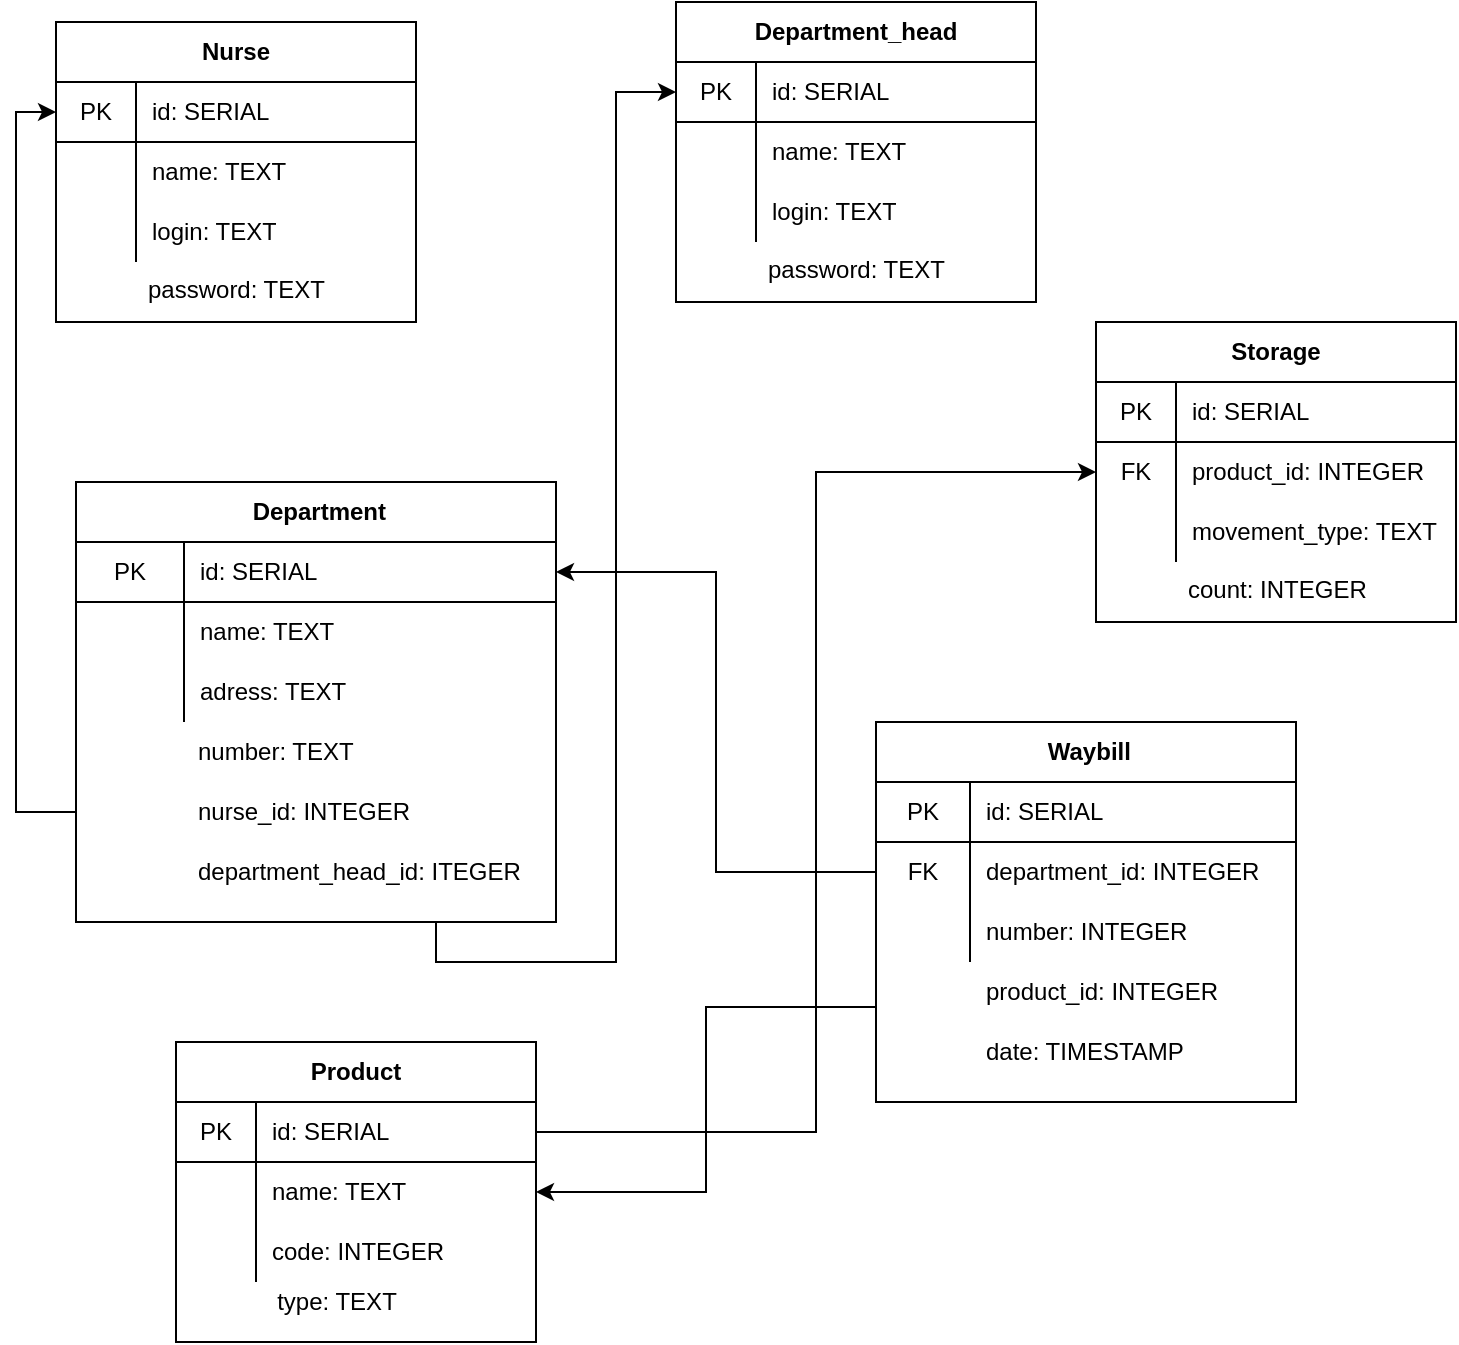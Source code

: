 <mxfile version="14.1.9" type="github">
  <diagram id="KguO-HYiw2e8zBTugsg_" name="Страница 1">
    <mxGraphModel dx="946" dy="645" grid="1" gridSize="10" guides="1" tooltips="1" connect="1" arrows="1" fold="1" page="1" pageScale="1" pageWidth="827" pageHeight="1169" math="0" shadow="0">
      <root>
        <mxCell id="0" />
        <mxCell id="1" parent="0" />
        <mxCell id="tPiVp-EfuXoKE001sh_u-19" value="" style="group" vertex="1" connectable="0" parent="1">
          <mxGeometry x="80" y="80" width="180" height="150" as="geometry" />
        </mxCell>
        <mxCell id="tPiVp-EfuXoKE001sh_u-8" value="Nurse" style="shape=table;html=1;whiteSpace=wrap;startSize=30;container=1;collapsible=0;childLayout=tableLayout;fixedRows=1;rowLines=0;fontStyle=1;align=center;" vertex="1" parent="tPiVp-EfuXoKE001sh_u-19">
          <mxGeometry width="180" height="150" as="geometry" />
        </mxCell>
        <mxCell id="tPiVp-EfuXoKE001sh_u-9" value="" style="shape=partialRectangle;html=1;whiteSpace=wrap;collapsible=0;dropTarget=0;pointerEvents=0;fillColor=none;top=0;left=0;bottom=1;right=0;points=[[0,0.5],[1,0.5]];portConstraint=eastwest;" vertex="1" parent="tPiVp-EfuXoKE001sh_u-8">
          <mxGeometry y="30" width="180" height="30" as="geometry" />
        </mxCell>
        <mxCell id="tPiVp-EfuXoKE001sh_u-10" value="PK" style="shape=partialRectangle;html=1;whiteSpace=wrap;connectable=0;fillColor=none;top=0;left=0;bottom=0;right=0;overflow=hidden;" vertex="1" parent="tPiVp-EfuXoKE001sh_u-9">
          <mxGeometry width="40" height="30" as="geometry" />
        </mxCell>
        <mxCell id="tPiVp-EfuXoKE001sh_u-11" value="id: SERIAL" style="shape=partialRectangle;html=1;whiteSpace=wrap;connectable=0;fillColor=none;top=0;left=0;bottom=0;right=0;align=left;spacingLeft=6;overflow=hidden;" vertex="1" parent="tPiVp-EfuXoKE001sh_u-9">
          <mxGeometry x="40" width="140" height="30" as="geometry" />
        </mxCell>
        <mxCell id="tPiVp-EfuXoKE001sh_u-12" value="" style="shape=partialRectangle;html=1;whiteSpace=wrap;collapsible=0;dropTarget=0;pointerEvents=0;fillColor=none;top=0;left=0;bottom=0;right=0;points=[[0,0.5],[1,0.5]];portConstraint=eastwest;" vertex="1" parent="tPiVp-EfuXoKE001sh_u-8">
          <mxGeometry y="60" width="180" height="30" as="geometry" />
        </mxCell>
        <mxCell id="tPiVp-EfuXoKE001sh_u-13" value="" style="shape=partialRectangle;html=1;whiteSpace=wrap;connectable=0;fillColor=none;top=0;left=0;bottom=0;right=0;overflow=hidden;" vertex="1" parent="tPiVp-EfuXoKE001sh_u-12">
          <mxGeometry width="40" height="30" as="geometry" />
        </mxCell>
        <mxCell id="tPiVp-EfuXoKE001sh_u-14" value="name: TEXT" style="shape=partialRectangle;html=1;whiteSpace=wrap;connectable=0;fillColor=none;top=0;left=0;bottom=0;right=0;align=left;spacingLeft=6;overflow=hidden;" vertex="1" parent="tPiVp-EfuXoKE001sh_u-12">
          <mxGeometry x="40" width="140" height="30" as="geometry" />
        </mxCell>
        <mxCell id="tPiVp-EfuXoKE001sh_u-15" value="" style="shape=partialRectangle;html=1;whiteSpace=wrap;collapsible=0;dropTarget=0;pointerEvents=0;fillColor=none;top=0;left=0;bottom=0;right=0;points=[[0,0.5],[1,0.5]];portConstraint=eastwest;" vertex="1" parent="tPiVp-EfuXoKE001sh_u-8">
          <mxGeometry y="90" width="180" height="30" as="geometry" />
        </mxCell>
        <mxCell id="tPiVp-EfuXoKE001sh_u-16" value="" style="shape=partialRectangle;html=1;whiteSpace=wrap;connectable=0;fillColor=none;top=0;left=0;bottom=0;right=0;overflow=hidden;" vertex="1" parent="tPiVp-EfuXoKE001sh_u-15">
          <mxGeometry width="40" height="30" as="geometry" />
        </mxCell>
        <mxCell id="tPiVp-EfuXoKE001sh_u-17" value="login: TEXT" style="shape=partialRectangle;html=1;whiteSpace=wrap;connectable=0;fillColor=none;top=0;left=0;bottom=0;right=0;align=left;spacingLeft=6;overflow=hidden;" vertex="1" parent="tPiVp-EfuXoKE001sh_u-15">
          <mxGeometry x="40" width="140" height="30" as="geometry" />
        </mxCell>
        <mxCell id="tPiVp-EfuXoKE001sh_u-18" value="password: TEXT" style="text;strokeColor=none;fillColor=none;align=left;verticalAlign=top;spacingLeft=4;spacingRight=4;overflow=hidden;rotatable=0;points=[[0,0.5],[1,0.5]];portConstraint=eastwest;" vertex="1" parent="tPiVp-EfuXoKE001sh_u-19">
          <mxGeometry x="40" y="120" width="120" height="26" as="geometry" />
        </mxCell>
        <mxCell id="tPiVp-EfuXoKE001sh_u-31" value="" style="group" vertex="1" connectable="0" parent="1">
          <mxGeometry x="390" y="70" width="180" height="150" as="geometry" />
        </mxCell>
        <mxCell id="tPiVp-EfuXoKE001sh_u-20" value="Department_head" style="shape=table;html=1;whiteSpace=wrap;startSize=30;container=1;collapsible=0;childLayout=tableLayout;fixedRows=1;rowLines=0;fontStyle=1;align=center;" vertex="1" parent="tPiVp-EfuXoKE001sh_u-31">
          <mxGeometry width="180" height="150" as="geometry" />
        </mxCell>
        <mxCell id="tPiVp-EfuXoKE001sh_u-21" value="" style="shape=partialRectangle;html=1;whiteSpace=wrap;collapsible=0;dropTarget=0;pointerEvents=0;fillColor=none;top=0;left=0;bottom=1;right=0;points=[[0,0.5],[1,0.5]];portConstraint=eastwest;" vertex="1" parent="tPiVp-EfuXoKE001sh_u-20">
          <mxGeometry y="30" width="180" height="30" as="geometry" />
        </mxCell>
        <mxCell id="tPiVp-EfuXoKE001sh_u-22" value="PK" style="shape=partialRectangle;html=1;whiteSpace=wrap;connectable=0;fillColor=none;top=0;left=0;bottom=0;right=0;overflow=hidden;" vertex="1" parent="tPiVp-EfuXoKE001sh_u-21">
          <mxGeometry width="40" height="30" as="geometry" />
        </mxCell>
        <mxCell id="tPiVp-EfuXoKE001sh_u-23" value="id: SERIAL" style="shape=partialRectangle;html=1;whiteSpace=wrap;connectable=0;fillColor=none;top=0;left=0;bottom=0;right=0;align=left;spacingLeft=6;overflow=hidden;" vertex="1" parent="tPiVp-EfuXoKE001sh_u-21">
          <mxGeometry x="40" width="140" height="30" as="geometry" />
        </mxCell>
        <mxCell id="tPiVp-EfuXoKE001sh_u-24" value="" style="shape=partialRectangle;html=1;whiteSpace=wrap;collapsible=0;dropTarget=0;pointerEvents=0;fillColor=none;top=0;left=0;bottom=0;right=0;points=[[0,0.5],[1,0.5]];portConstraint=eastwest;" vertex="1" parent="tPiVp-EfuXoKE001sh_u-20">
          <mxGeometry y="60" width="180" height="30" as="geometry" />
        </mxCell>
        <mxCell id="tPiVp-EfuXoKE001sh_u-25" value="" style="shape=partialRectangle;html=1;whiteSpace=wrap;connectable=0;fillColor=none;top=0;left=0;bottom=0;right=0;overflow=hidden;" vertex="1" parent="tPiVp-EfuXoKE001sh_u-24">
          <mxGeometry width="40" height="30" as="geometry" />
        </mxCell>
        <mxCell id="tPiVp-EfuXoKE001sh_u-26" value="name: TEXT" style="shape=partialRectangle;html=1;whiteSpace=wrap;connectable=0;fillColor=none;top=0;left=0;bottom=0;right=0;align=left;spacingLeft=6;overflow=hidden;" vertex="1" parent="tPiVp-EfuXoKE001sh_u-24">
          <mxGeometry x="40" width="140" height="30" as="geometry" />
        </mxCell>
        <mxCell id="tPiVp-EfuXoKE001sh_u-27" value="" style="shape=partialRectangle;html=1;whiteSpace=wrap;collapsible=0;dropTarget=0;pointerEvents=0;fillColor=none;top=0;left=0;bottom=0;right=0;points=[[0,0.5],[1,0.5]];portConstraint=eastwest;" vertex="1" parent="tPiVp-EfuXoKE001sh_u-20">
          <mxGeometry y="90" width="180" height="30" as="geometry" />
        </mxCell>
        <mxCell id="tPiVp-EfuXoKE001sh_u-28" value="" style="shape=partialRectangle;html=1;whiteSpace=wrap;connectable=0;fillColor=none;top=0;left=0;bottom=0;right=0;overflow=hidden;" vertex="1" parent="tPiVp-EfuXoKE001sh_u-27">
          <mxGeometry width="40" height="30" as="geometry" />
        </mxCell>
        <mxCell id="tPiVp-EfuXoKE001sh_u-29" value="login: TEXT" style="shape=partialRectangle;html=1;whiteSpace=wrap;connectable=0;fillColor=none;top=0;left=0;bottom=0;right=0;align=left;spacingLeft=6;overflow=hidden;" vertex="1" parent="tPiVp-EfuXoKE001sh_u-27">
          <mxGeometry x="40" width="140" height="30" as="geometry" />
        </mxCell>
        <mxCell id="tPiVp-EfuXoKE001sh_u-30" value="password: TEXT" style="text;strokeColor=none;fillColor=none;align=left;verticalAlign=top;spacingLeft=4;spacingRight=4;overflow=hidden;rotatable=0;points=[[0,0.5],[1,0.5]];portConstraint=eastwest;" vertex="1" parent="tPiVp-EfuXoKE001sh_u-31">
          <mxGeometry x="40" y="120" width="100" height="26" as="geometry" />
        </mxCell>
        <mxCell id="tPiVp-EfuXoKE001sh_u-53" value="" style="group" vertex="1" connectable="0" parent="1">
          <mxGeometry x="140" y="590" width="180" height="150" as="geometry" />
        </mxCell>
        <mxCell id="tPiVp-EfuXoKE001sh_u-42" value="Product" style="shape=table;html=1;whiteSpace=wrap;startSize=30;container=1;collapsible=0;childLayout=tableLayout;fixedRows=1;rowLines=0;fontStyle=1;align=center;" vertex="1" parent="tPiVp-EfuXoKE001sh_u-53">
          <mxGeometry width="180" height="150" as="geometry" />
        </mxCell>
        <mxCell id="tPiVp-EfuXoKE001sh_u-43" value="" style="shape=partialRectangle;html=1;whiteSpace=wrap;collapsible=0;dropTarget=0;pointerEvents=0;fillColor=none;top=0;left=0;bottom=1;right=0;points=[[0,0.5],[1,0.5]];portConstraint=eastwest;" vertex="1" parent="tPiVp-EfuXoKE001sh_u-42">
          <mxGeometry y="30" width="180" height="30" as="geometry" />
        </mxCell>
        <mxCell id="tPiVp-EfuXoKE001sh_u-44" value="PK" style="shape=partialRectangle;html=1;whiteSpace=wrap;connectable=0;fillColor=none;top=0;left=0;bottom=0;right=0;overflow=hidden;" vertex="1" parent="tPiVp-EfuXoKE001sh_u-43">
          <mxGeometry width="40" height="30" as="geometry" />
        </mxCell>
        <mxCell id="tPiVp-EfuXoKE001sh_u-45" value="id: SERIAL" style="shape=partialRectangle;html=1;whiteSpace=wrap;connectable=0;fillColor=none;top=0;left=0;bottom=0;right=0;align=left;spacingLeft=6;overflow=hidden;" vertex="1" parent="tPiVp-EfuXoKE001sh_u-43">
          <mxGeometry x="40" width="140" height="30" as="geometry" />
        </mxCell>
        <mxCell id="tPiVp-EfuXoKE001sh_u-46" value="" style="shape=partialRectangle;html=1;whiteSpace=wrap;collapsible=0;dropTarget=0;pointerEvents=0;fillColor=none;top=0;left=0;bottom=0;right=0;points=[[0,0.5],[1,0.5]];portConstraint=eastwest;" vertex="1" parent="tPiVp-EfuXoKE001sh_u-42">
          <mxGeometry y="60" width="180" height="30" as="geometry" />
        </mxCell>
        <mxCell id="tPiVp-EfuXoKE001sh_u-47" value="" style="shape=partialRectangle;html=1;whiteSpace=wrap;connectable=0;fillColor=none;top=0;left=0;bottom=0;right=0;overflow=hidden;" vertex="1" parent="tPiVp-EfuXoKE001sh_u-46">
          <mxGeometry width="40" height="30" as="geometry" />
        </mxCell>
        <mxCell id="tPiVp-EfuXoKE001sh_u-48" value="name: TEXT" style="shape=partialRectangle;html=1;whiteSpace=wrap;connectable=0;fillColor=none;top=0;left=0;bottom=0;right=0;align=left;spacingLeft=6;overflow=hidden;" vertex="1" parent="tPiVp-EfuXoKE001sh_u-46">
          <mxGeometry x="40" width="140" height="30" as="geometry" />
        </mxCell>
        <mxCell id="tPiVp-EfuXoKE001sh_u-49" value="" style="shape=partialRectangle;html=1;whiteSpace=wrap;collapsible=0;dropTarget=0;pointerEvents=0;fillColor=none;top=0;left=0;bottom=0;right=0;points=[[0,0.5],[1,0.5]];portConstraint=eastwest;" vertex="1" parent="tPiVp-EfuXoKE001sh_u-42">
          <mxGeometry y="90" width="180" height="30" as="geometry" />
        </mxCell>
        <mxCell id="tPiVp-EfuXoKE001sh_u-50" value="" style="shape=partialRectangle;html=1;whiteSpace=wrap;connectable=0;fillColor=none;top=0;left=0;bottom=0;right=0;overflow=hidden;" vertex="1" parent="tPiVp-EfuXoKE001sh_u-49">
          <mxGeometry width="40" height="30" as="geometry" />
        </mxCell>
        <mxCell id="tPiVp-EfuXoKE001sh_u-51" value="code: INTEGER" style="shape=partialRectangle;html=1;whiteSpace=wrap;connectable=0;fillColor=none;top=0;left=0;bottom=0;right=0;align=left;spacingLeft=6;overflow=hidden;" vertex="1" parent="tPiVp-EfuXoKE001sh_u-49">
          <mxGeometry x="40" width="140" height="30" as="geometry" />
        </mxCell>
        <mxCell id="tPiVp-EfuXoKE001sh_u-52" value="type: TEXT" style="text;html=1;align=center;verticalAlign=middle;resizable=0;points=[];autosize=1;" vertex="1" parent="tPiVp-EfuXoKE001sh_u-53">
          <mxGeometry x="40" y="120" width="80" height="20" as="geometry" />
        </mxCell>
        <mxCell id="tPiVp-EfuXoKE001sh_u-54" style="edgeStyle=orthogonalEdgeStyle;rounded=0;orthogonalLoop=1;jettySize=auto;html=1;exitX=1;exitY=0.5;exitDx=0;exitDy=0;entryX=0;entryY=0.5;entryDx=0;entryDy=0;" edge="1" parent="1" source="tPiVp-EfuXoKE001sh_u-43" target="tPiVp-EfuXoKE001sh_u-36">
          <mxGeometry relative="1" as="geometry" />
        </mxCell>
        <mxCell id="tPiVp-EfuXoKE001sh_u-56" value="" style="group" vertex="1" connectable="0" parent="1">
          <mxGeometry x="600" y="230" width="180" height="150" as="geometry" />
        </mxCell>
        <mxCell id="tPiVp-EfuXoKE001sh_u-32" value="Storage" style="shape=table;html=1;whiteSpace=wrap;startSize=30;container=1;collapsible=0;childLayout=tableLayout;fixedRows=1;rowLines=0;fontStyle=1;align=center;" vertex="1" parent="tPiVp-EfuXoKE001sh_u-56">
          <mxGeometry width="180" height="150" as="geometry" />
        </mxCell>
        <mxCell id="tPiVp-EfuXoKE001sh_u-33" value="" style="shape=partialRectangle;html=1;whiteSpace=wrap;collapsible=0;dropTarget=0;pointerEvents=0;fillColor=none;top=0;left=0;bottom=1;right=0;points=[[0,0.5],[1,0.5]];portConstraint=eastwest;" vertex="1" parent="tPiVp-EfuXoKE001sh_u-32">
          <mxGeometry y="30" width="180" height="30" as="geometry" />
        </mxCell>
        <mxCell id="tPiVp-EfuXoKE001sh_u-34" value="PK" style="shape=partialRectangle;html=1;whiteSpace=wrap;connectable=0;fillColor=none;top=0;left=0;bottom=0;right=0;overflow=hidden;" vertex="1" parent="tPiVp-EfuXoKE001sh_u-33">
          <mxGeometry width="40" height="30" as="geometry" />
        </mxCell>
        <mxCell id="tPiVp-EfuXoKE001sh_u-35" value="id: SERIAL" style="shape=partialRectangle;html=1;whiteSpace=wrap;connectable=0;fillColor=none;top=0;left=0;bottom=0;right=0;align=left;spacingLeft=6;overflow=hidden;" vertex="1" parent="tPiVp-EfuXoKE001sh_u-33">
          <mxGeometry x="40" width="140" height="30" as="geometry" />
        </mxCell>
        <mxCell id="tPiVp-EfuXoKE001sh_u-36" value="" style="shape=partialRectangle;html=1;whiteSpace=wrap;collapsible=0;dropTarget=0;pointerEvents=0;fillColor=none;top=0;left=0;bottom=0;right=0;points=[[0,0.5],[1,0.5]];portConstraint=eastwest;" vertex="1" parent="tPiVp-EfuXoKE001sh_u-32">
          <mxGeometry y="60" width="180" height="30" as="geometry" />
        </mxCell>
        <mxCell id="tPiVp-EfuXoKE001sh_u-37" value="FK" style="shape=partialRectangle;html=1;whiteSpace=wrap;connectable=0;fillColor=none;top=0;left=0;bottom=0;right=0;overflow=hidden;" vertex="1" parent="tPiVp-EfuXoKE001sh_u-36">
          <mxGeometry width="40" height="30" as="geometry" />
        </mxCell>
        <mxCell id="tPiVp-EfuXoKE001sh_u-38" value="product_id: INTEGER" style="shape=partialRectangle;html=1;whiteSpace=wrap;connectable=0;fillColor=none;top=0;left=0;bottom=0;right=0;align=left;spacingLeft=6;overflow=hidden;" vertex="1" parent="tPiVp-EfuXoKE001sh_u-36">
          <mxGeometry x="40" width="140" height="30" as="geometry" />
        </mxCell>
        <mxCell id="tPiVp-EfuXoKE001sh_u-39" value="" style="shape=partialRectangle;html=1;whiteSpace=wrap;collapsible=0;dropTarget=0;pointerEvents=0;fillColor=none;top=0;left=0;bottom=0;right=0;points=[[0,0.5],[1,0.5]];portConstraint=eastwest;" vertex="1" parent="tPiVp-EfuXoKE001sh_u-32">
          <mxGeometry y="90" width="180" height="30" as="geometry" />
        </mxCell>
        <mxCell id="tPiVp-EfuXoKE001sh_u-40" value="" style="shape=partialRectangle;html=1;whiteSpace=wrap;connectable=0;fillColor=none;top=0;left=0;bottom=0;right=0;overflow=hidden;" vertex="1" parent="tPiVp-EfuXoKE001sh_u-39">
          <mxGeometry width="40" height="30" as="geometry" />
        </mxCell>
        <mxCell id="tPiVp-EfuXoKE001sh_u-41" value="movement_type: TEXT" style="shape=partialRectangle;html=1;whiteSpace=wrap;connectable=0;fillColor=none;top=0;left=0;bottom=0;right=0;align=left;spacingLeft=6;overflow=hidden;" vertex="1" parent="tPiVp-EfuXoKE001sh_u-39">
          <mxGeometry x="40" width="140" height="30" as="geometry" />
        </mxCell>
        <mxCell id="tPiVp-EfuXoKE001sh_u-55" value="count: INTEGER" style="text;strokeColor=none;fillColor=none;align=left;verticalAlign=top;spacingLeft=4;spacingRight=4;overflow=hidden;rotatable=0;points=[[0,0.5],[1,0.5]];portConstraint=eastwest;" vertex="1" parent="tPiVp-EfuXoKE001sh_u-56">
          <mxGeometry x="40" y="120" width="130" height="26" as="geometry" />
        </mxCell>
        <mxCell id="tPiVp-EfuXoKE001sh_u-80" value="" style="group" vertex="1" connectable="0" parent="1">
          <mxGeometry x="90" y="310" width="240" height="220" as="geometry" />
        </mxCell>
        <mxCell id="tPiVp-EfuXoKE001sh_u-67" value="&amp;nbsp;Department" style="shape=table;html=1;whiteSpace=wrap;startSize=30;container=1;collapsible=0;childLayout=tableLayout;fixedRows=1;rowLines=0;fontStyle=1;align=center;" vertex="1" parent="tPiVp-EfuXoKE001sh_u-80">
          <mxGeometry width="240" height="220" as="geometry" />
        </mxCell>
        <mxCell id="tPiVp-EfuXoKE001sh_u-68" value="" style="shape=partialRectangle;html=1;whiteSpace=wrap;collapsible=0;dropTarget=0;pointerEvents=0;fillColor=none;top=0;left=0;bottom=1;right=0;points=[[0,0.5],[1,0.5]];portConstraint=eastwest;" vertex="1" parent="tPiVp-EfuXoKE001sh_u-67">
          <mxGeometry y="30" width="240" height="30" as="geometry" />
        </mxCell>
        <mxCell id="tPiVp-EfuXoKE001sh_u-69" value="PK" style="shape=partialRectangle;html=1;whiteSpace=wrap;connectable=0;fillColor=none;top=0;left=0;bottom=0;right=0;overflow=hidden;" vertex="1" parent="tPiVp-EfuXoKE001sh_u-68">
          <mxGeometry width="54" height="30" as="geometry" />
        </mxCell>
        <mxCell id="tPiVp-EfuXoKE001sh_u-70" value="id: SERIAL" style="shape=partialRectangle;html=1;whiteSpace=wrap;connectable=0;fillColor=none;top=0;left=0;bottom=0;right=0;align=left;spacingLeft=6;overflow=hidden;" vertex="1" parent="tPiVp-EfuXoKE001sh_u-68">
          <mxGeometry x="54" width="186" height="30" as="geometry" />
        </mxCell>
        <mxCell id="tPiVp-EfuXoKE001sh_u-71" value="" style="shape=partialRectangle;html=1;whiteSpace=wrap;collapsible=0;dropTarget=0;pointerEvents=0;fillColor=none;top=0;left=0;bottom=0;right=0;points=[[0,0.5],[1,0.5]];portConstraint=eastwest;" vertex="1" parent="tPiVp-EfuXoKE001sh_u-67">
          <mxGeometry y="60" width="240" height="30" as="geometry" />
        </mxCell>
        <mxCell id="tPiVp-EfuXoKE001sh_u-72" value="" style="shape=partialRectangle;html=1;whiteSpace=wrap;connectable=0;fillColor=none;top=0;left=0;bottom=0;right=0;overflow=hidden;" vertex="1" parent="tPiVp-EfuXoKE001sh_u-71">
          <mxGeometry width="54" height="30" as="geometry" />
        </mxCell>
        <mxCell id="tPiVp-EfuXoKE001sh_u-73" value="name: TEXT" style="shape=partialRectangle;html=1;whiteSpace=wrap;connectable=0;fillColor=none;top=0;left=0;bottom=0;right=0;align=left;spacingLeft=6;overflow=hidden;" vertex="1" parent="tPiVp-EfuXoKE001sh_u-71">
          <mxGeometry x="54" width="186" height="30" as="geometry" />
        </mxCell>
        <mxCell id="tPiVp-EfuXoKE001sh_u-74" value="" style="shape=partialRectangle;html=1;whiteSpace=wrap;collapsible=0;dropTarget=0;pointerEvents=0;fillColor=none;top=0;left=0;bottom=0;right=0;points=[[0,0.5],[1,0.5]];portConstraint=eastwest;" vertex="1" parent="tPiVp-EfuXoKE001sh_u-67">
          <mxGeometry y="90" width="240" height="30" as="geometry" />
        </mxCell>
        <mxCell id="tPiVp-EfuXoKE001sh_u-75" value="" style="shape=partialRectangle;html=1;whiteSpace=wrap;connectable=0;fillColor=none;top=0;left=0;bottom=0;right=0;overflow=hidden;" vertex="1" parent="tPiVp-EfuXoKE001sh_u-74">
          <mxGeometry width="54" height="30" as="geometry" />
        </mxCell>
        <mxCell id="tPiVp-EfuXoKE001sh_u-76" value="adress: TEXT" style="shape=partialRectangle;html=1;whiteSpace=wrap;connectable=0;fillColor=none;top=0;left=0;bottom=0;right=0;align=left;spacingLeft=6;overflow=hidden;" vertex="1" parent="tPiVp-EfuXoKE001sh_u-74">
          <mxGeometry x="54" width="186" height="30" as="geometry" />
        </mxCell>
        <mxCell id="tPiVp-EfuXoKE001sh_u-77" value="number: TEXT" style="shape=partialRectangle;html=1;whiteSpace=wrap;connectable=0;fillColor=none;top=0;left=0;bottom=0;right=0;align=left;spacingLeft=6;overflow=hidden;" vertex="1" parent="tPiVp-EfuXoKE001sh_u-80">
          <mxGeometry x="53.333" y="120" width="186.667" height="30" as="geometry" />
        </mxCell>
        <mxCell id="tPiVp-EfuXoKE001sh_u-78" value="nurse_id: INTEGER&lt;span style=&quot;color: rgba(0 , 0 , 0 , 0) ; font-family: monospace ; font-size: 0px&quot;&gt;%3CmxGraphModel%3E%3Croot%3E%3CmxCell%20id%3D%220%22%2F%3E%3CmxCell%20id%3D%221%22%20parent%3D%220%22%2F%3E%3CmxCell%20id%3D%222%22%20value%3D%22adress%3A%20TEXT%22%20style%3D%22shape%3DpartialRectangle%3Bhtml%3D1%3BwhiteSpace%3Dwrap%3Bconnectable%3D0%3BfillColor%3Dnone%3Btop%3D0%3Bleft%3D0%3Bbottom%3D0%3Bright%3D0%3Balign%3Dleft%3BspacingLeft%3D6%3Boverflow%3Dhidden%3B%22%20vertex%3D%221%22%20parent%3D%221%22%3E%3CmxGeometry%20x%3D%22170%22%20y%3D%22640%22%20width%3D%22140%22%20height%3D%2230%22%20as%3D%22geometry%22%2F%3E%3C%2FmxCell%3E%3C%2Froot%3E%3C%2FmxGraphModel%3E&lt;/span&gt;" style="shape=partialRectangle;html=1;whiteSpace=wrap;connectable=0;fillColor=none;top=0;left=0;bottom=0;right=0;align=left;spacingLeft=6;overflow=hidden;" vertex="1" parent="tPiVp-EfuXoKE001sh_u-80">
          <mxGeometry x="53.333" y="150" width="186.667" height="30" as="geometry" />
        </mxCell>
        <mxCell id="tPiVp-EfuXoKE001sh_u-79" value="department_head_id: ITEGER" style="shape=partialRectangle;html=1;whiteSpace=wrap;connectable=0;fillColor=none;top=0;left=0;bottom=0;right=0;align=left;spacingLeft=6;overflow=hidden;" vertex="1" parent="tPiVp-EfuXoKE001sh_u-80">
          <mxGeometry x="53.333" y="180" width="186.667" height="30" as="geometry" />
        </mxCell>
        <mxCell id="tPiVp-EfuXoKE001sh_u-81" style="edgeStyle=orthogonalEdgeStyle;rounded=0;orthogonalLoop=1;jettySize=auto;html=1;exitX=0;exitY=0.75;exitDx=0;exitDy=0;entryX=0;entryY=0.5;entryDx=0;entryDy=0;" edge="1" parent="1" source="tPiVp-EfuXoKE001sh_u-67" target="tPiVp-EfuXoKE001sh_u-9">
          <mxGeometry relative="1" as="geometry" />
        </mxCell>
        <mxCell id="tPiVp-EfuXoKE001sh_u-82" style="edgeStyle=orthogonalEdgeStyle;rounded=0;orthogonalLoop=1;jettySize=auto;html=1;exitX=0.75;exitY=1;exitDx=0;exitDy=0;entryX=0;entryY=0.5;entryDx=0;entryDy=0;" edge="1" parent="1" source="tPiVp-EfuXoKE001sh_u-67" target="tPiVp-EfuXoKE001sh_u-21">
          <mxGeometry relative="1" as="geometry" />
        </mxCell>
        <mxCell id="tPiVp-EfuXoKE001sh_u-84" style="edgeStyle=orthogonalEdgeStyle;rounded=0;orthogonalLoop=1;jettySize=auto;html=1;exitX=0;exitY=0.5;exitDx=0;exitDy=0;entryX=1;entryY=0.5;entryDx=0;entryDy=0;" edge="1" parent="1" source="tPiVp-EfuXoKE001sh_u-61" target="tPiVp-EfuXoKE001sh_u-68">
          <mxGeometry relative="1" as="geometry" />
        </mxCell>
        <mxCell id="tPiVp-EfuXoKE001sh_u-89" value="" style="group" vertex="1" connectable="0" parent="1">
          <mxGeometry x="490" y="430" width="210" height="190" as="geometry" />
        </mxCell>
        <mxCell id="tPiVp-EfuXoKE001sh_u-57" value="&amp;nbsp;Waybill" style="shape=table;html=1;whiteSpace=wrap;startSize=30;container=1;collapsible=0;childLayout=tableLayout;fixedRows=1;rowLines=0;fontStyle=1;align=center;" vertex="1" parent="tPiVp-EfuXoKE001sh_u-89">
          <mxGeometry width="210" height="190" as="geometry" />
        </mxCell>
        <mxCell id="tPiVp-EfuXoKE001sh_u-58" value="" style="shape=partialRectangle;html=1;whiteSpace=wrap;collapsible=0;dropTarget=0;pointerEvents=0;fillColor=none;top=0;left=0;bottom=1;right=0;points=[[0,0.5],[1,0.5]];portConstraint=eastwest;" vertex="1" parent="tPiVp-EfuXoKE001sh_u-57">
          <mxGeometry y="30" width="210" height="30" as="geometry" />
        </mxCell>
        <mxCell id="tPiVp-EfuXoKE001sh_u-59" value="PK" style="shape=partialRectangle;html=1;whiteSpace=wrap;connectable=0;fillColor=none;top=0;left=0;bottom=0;right=0;overflow=hidden;" vertex="1" parent="tPiVp-EfuXoKE001sh_u-58">
          <mxGeometry width="47" height="30" as="geometry" />
        </mxCell>
        <mxCell id="tPiVp-EfuXoKE001sh_u-60" value="id: SERIAL" style="shape=partialRectangle;html=1;whiteSpace=wrap;connectable=0;fillColor=none;top=0;left=0;bottom=0;right=0;align=left;spacingLeft=6;overflow=hidden;" vertex="1" parent="tPiVp-EfuXoKE001sh_u-58">
          <mxGeometry x="47" width="163" height="30" as="geometry" />
        </mxCell>
        <mxCell id="tPiVp-EfuXoKE001sh_u-61" value="" style="shape=partialRectangle;html=1;whiteSpace=wrap;collapsible=0;dropTarget=0;pointerEvents=0;fillColor=none;top=0;left=0;bottom=0;right=0;points=[[0,0.5],[1,0.5]];portConstraint=eastwest;" vertex="1" parent="tPiVp-EfuXoKE001sh_u-57">
          <mxGeometry y="60" width="210" height="30" as="geometry" />
        </mxCell>
        <mxCell id="tPiVp-EfuXoKE001sh_u-62" value="FK" style="shape=partialRectangle;html=1;whiteSpace=wrap;connectable=0;fillColor=none;top=0;left=0;bottom=0;right=0;overflow=hidden;" vertex="1" parent="tPiVp-EfuXoKE001sh_u-61">
          <mxGeometry width="47" height="30" as="geometry" />
        </mxCell>
        <mxCell id="tPiVp-EfuXoKE001sh_u-63" value="department_id: INTEGER" style="shape=partialRectangle;html=1;whiteSpace=wrap;connectable=0;fillColor=none;top=0;left=0;bottom=0;right=0;align=left;spacingLeft=6;overflow=hidden;" vertex="1" parent="tPiVp-EfuXoKE001sh_u-61">
          <mxGeometry x="47" width="163" height="30" as="geometry" />
        </mxCell>
        <mxCell id="tPiVp-EfuXoKE001sh_u-64" value="" style="shape=partialRectangle;html=1;whiteSpace=wrap;collapsible=0;dropTarget=0;pointerEvents=0;fillColor=none;top=0;left=0;bottom=0;right=0;points=[[0,0.5],[1,0.5]];portConstraint=eastwest;" vertex="1" parent="tPiVp-EfuXoKE001sh_u-57">
          <mxGeometry y="90" width="210" height="30" as="geometry" />
        </mxCell>
        <mxCell id="tPiVp-EfuXoKE001sh_u-65" value="" style="shape=partialRectangle;html=1;whiteSpace=wrap;connectable=0;fillColor=none;top=0;left=0;bottom=0;right=0;overflow=hidden;" vertex="1" parent="tPiVp-EfuXoKE001sh_u-64">
          <mxGeometry width="47" height="30" as="geometry" />
        </mxCell>
        <mxCell id="tPiVp-EfuXoKE001sh_u-66" value="number: INTEGER" style="shape=partialRectangle;html=1;whiteSpace=wrap;connectable=0;fillColor=none;top=0;left=0;bottom=0;right=0;align=left;spacingLeft=6;overflow=hidden;" vertex="1" parent="tPiVp-EfuXoKE001sh_u-64">
          <mxGeometry x="47" width="163" height="30" as="geometry" />
        </mxCell>
        <mxCell id="tPiVp-EfuXoKE001sh_u-85" value="product_id: INTEGER" style="shape=partialRectangle;html=1;whiteSpace=wrap;connectable=0;fillColor=none;top=0;left=0;bottom=0;right=0;align=left;spacingLeft=6;overflow=hidden;" vertex="1" parent="tPiVp-EfuXoKE001sh_u-89">
          <mxGeometry x="47" y="120" width="163" height="30" as="geometry" />
        </mxCell>
        <mxCell id="tPiVp-EfuXoKE001sh_u-88" value="date: TIMESTAMP" style="shape=partialRectangle;html=1;whiteSpace=wrap;connectable=0;fillColor=none;top=0;left=0;bottom=0;right=0;align=left;spacingLeft=6;overflow=hidden;" vertex="1" parent="tPiVp-EfuXoKE001sh_u-89">
          <mxGeometry x="47" y="150" width="163" height="30" as="geometry" />
        </mxCell>
        <mxCell id="tPiVp-EfuXoKE001sh_u-90" style="edgeStyle=orthogonalEdgeStyle;rounded=0;orthogonalLoop=1;jettySize=auto;html=1;exitX=0;exitY=0.75;exitDx=0;exitDy=0;entryX=1;entryY=0.5;entryDx=0;entryDy=0;" edge="1" parent="1" source="tPiVp-EfuXoKE001sh_u-57" target="tPiVp-EfuXoKE001sh_u-46">
          <mxGeometry relative="1" as="geometry" />
        </mxCell>
      </root>
    </mxGraphModel>
  </diagram>
</mxfile>
